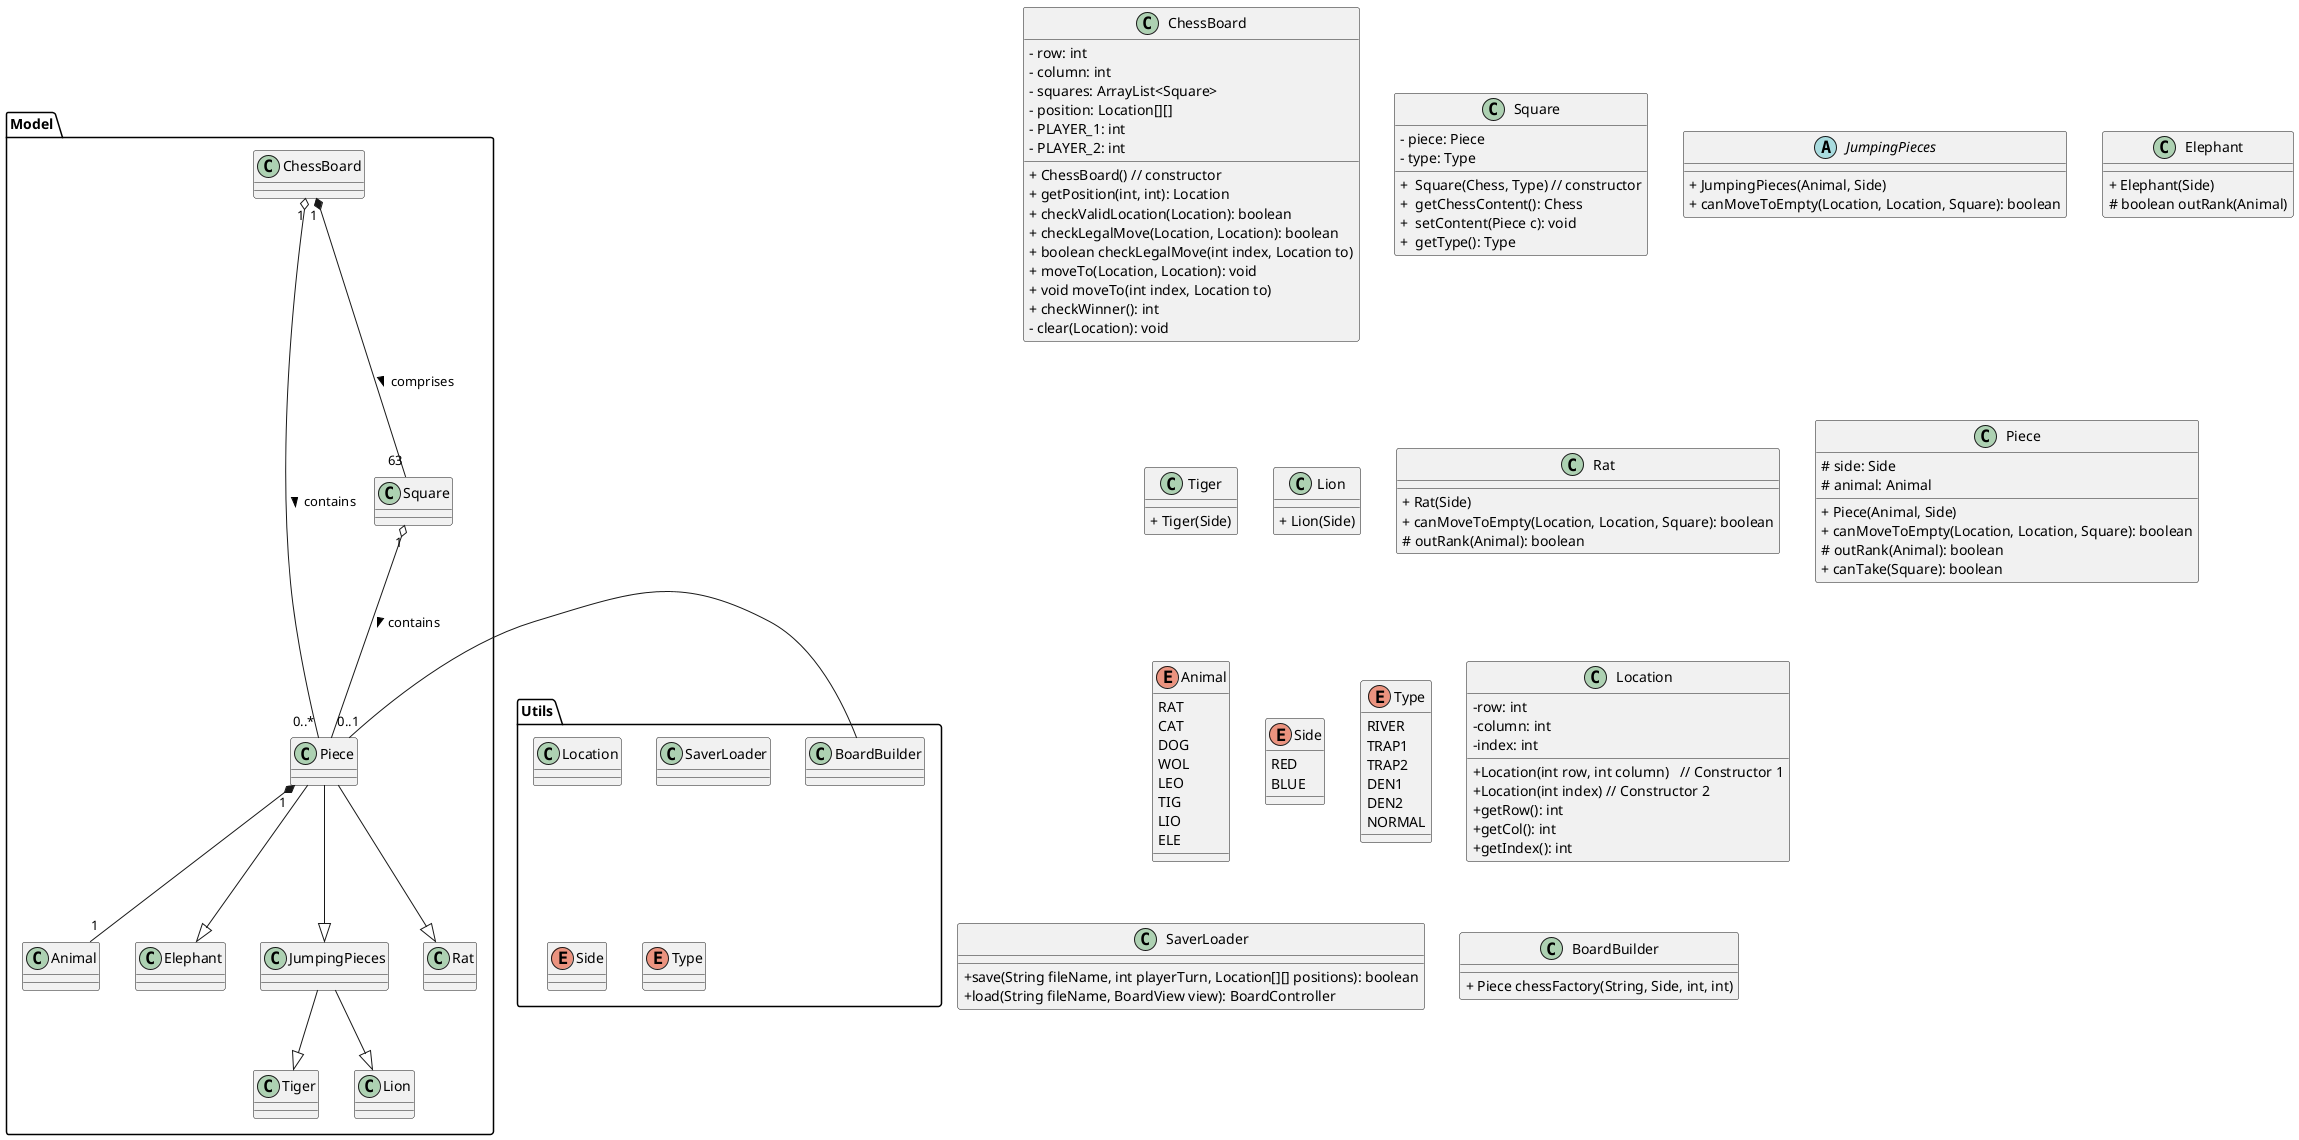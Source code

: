 @startuml
'https://plantuml.com/class-diagram

package "Model" {
    ChessBoard "1" o-- "0..*" Piece: contains >
    ChessBoard "1" *-- "63" Square: comprises >

    Square "1" o-- "0..1" Piece: contains >

    Piece "1" *-- "1" Animal
    Piece --|> Elephant
    Piece --|> JumpingPieces
    Piece --|> Rat
    JumpingPieces --|> Tiger
    JumpingPieces --|> Lion
}

package "Utils" {
    class Location
    class SaverLoader
    enum Side
    enum Type
    class BoardBuilder
}

Piece - BoardBuilder

class ChessBoard {
<plain>- row: int
<plain>- column: int
<plain>- squares: ArrayList<Square>
<plain>- position: Location[][]
<plain>- PLAYER_1: int
<plain>- PLAYER_2: int

<plain>+ ChessBoard() // constructor
<plain>+ getPosition(int, int): Location
<plain>+ checkValidLocation(Location): boolean
<plain>+ checkLegalMove(Location, Location): boolean
<plain>+ boolean checkLegalMove(int index, Location to)
<plain>+ moveTo(Location, Location): void
<plain>+ void moveTo(int index, Location to)
<plain>+ checkWinner(): int
<plain>- clear(Location): void
}

class Square {
    <plain>- piece: Piece
    <plain>- type: Type

    <plain>+  Square(Chess, Type) // constructor
    <plain>+  getChessContent(): Chess
    <plain>+  setContent(Piece c): void
    <plain>+  getType(): Type
}

Abstract class JumpingPieces{
    <plain>+ JumpingPieces(Animal, Side)
    <plain>+ canMoveToEmpty(Location, Location, Square): boolean

}
class Elephant{
    <plain>+ Elephant(Side)


    <plain># boolean outRank(Animal)
}
class Tiger{
    <plain>+ Tiger(Side)
}

class Lion{
    <plain>+ Lion(Side)
}

class Rat{
    <plain>+ Rat(Side)
    <plain>+ canMoveToEmpty(Location, Location, Square): boolean
    <plain># outRank(Animal): boolean
}

class Piece {
    <plain># side: Side
    <plain># animal: Animal

    <plain>+ Piece(Animal, Side)
    <plain>+ canMoveToEmpty(Location, Location, Square): boolean
    <plain># outRank(Animal): boolean
    <plain>+ canTake(Square): boolean
}

enum Animal {
    RAT
    CAT
    DOG
    WOL
    LEO
    TIG
    LIO
    ELE
}

enum Side {
    RED
    BLUE
}

enum Type {
    RIVER
    TRAP1
    TRAP2
    DEN1
    DEN2
    NORMAL
}

class Location {
    <plain>-row: int
    <plain>-column: int
    <plain>-index: int
    <plain>+Location(int row, int column)   // Constructor 1
    <plain>+Location(int index) // Constructor 2
    <plain>+getRow(): int
    <plain>+getCol(): int
    <plain>+getIndex(): int

}

class SaverLoader {
    <plain>+save(String fileName, int playerTurn, Location[][] positions): boolean
    <plain>+load(String fileName, BoardView view): BoardController
}

class BoardBuilder {
    <plain>+ Piece chessFactory(String, Side, int, int)
}

@enduml